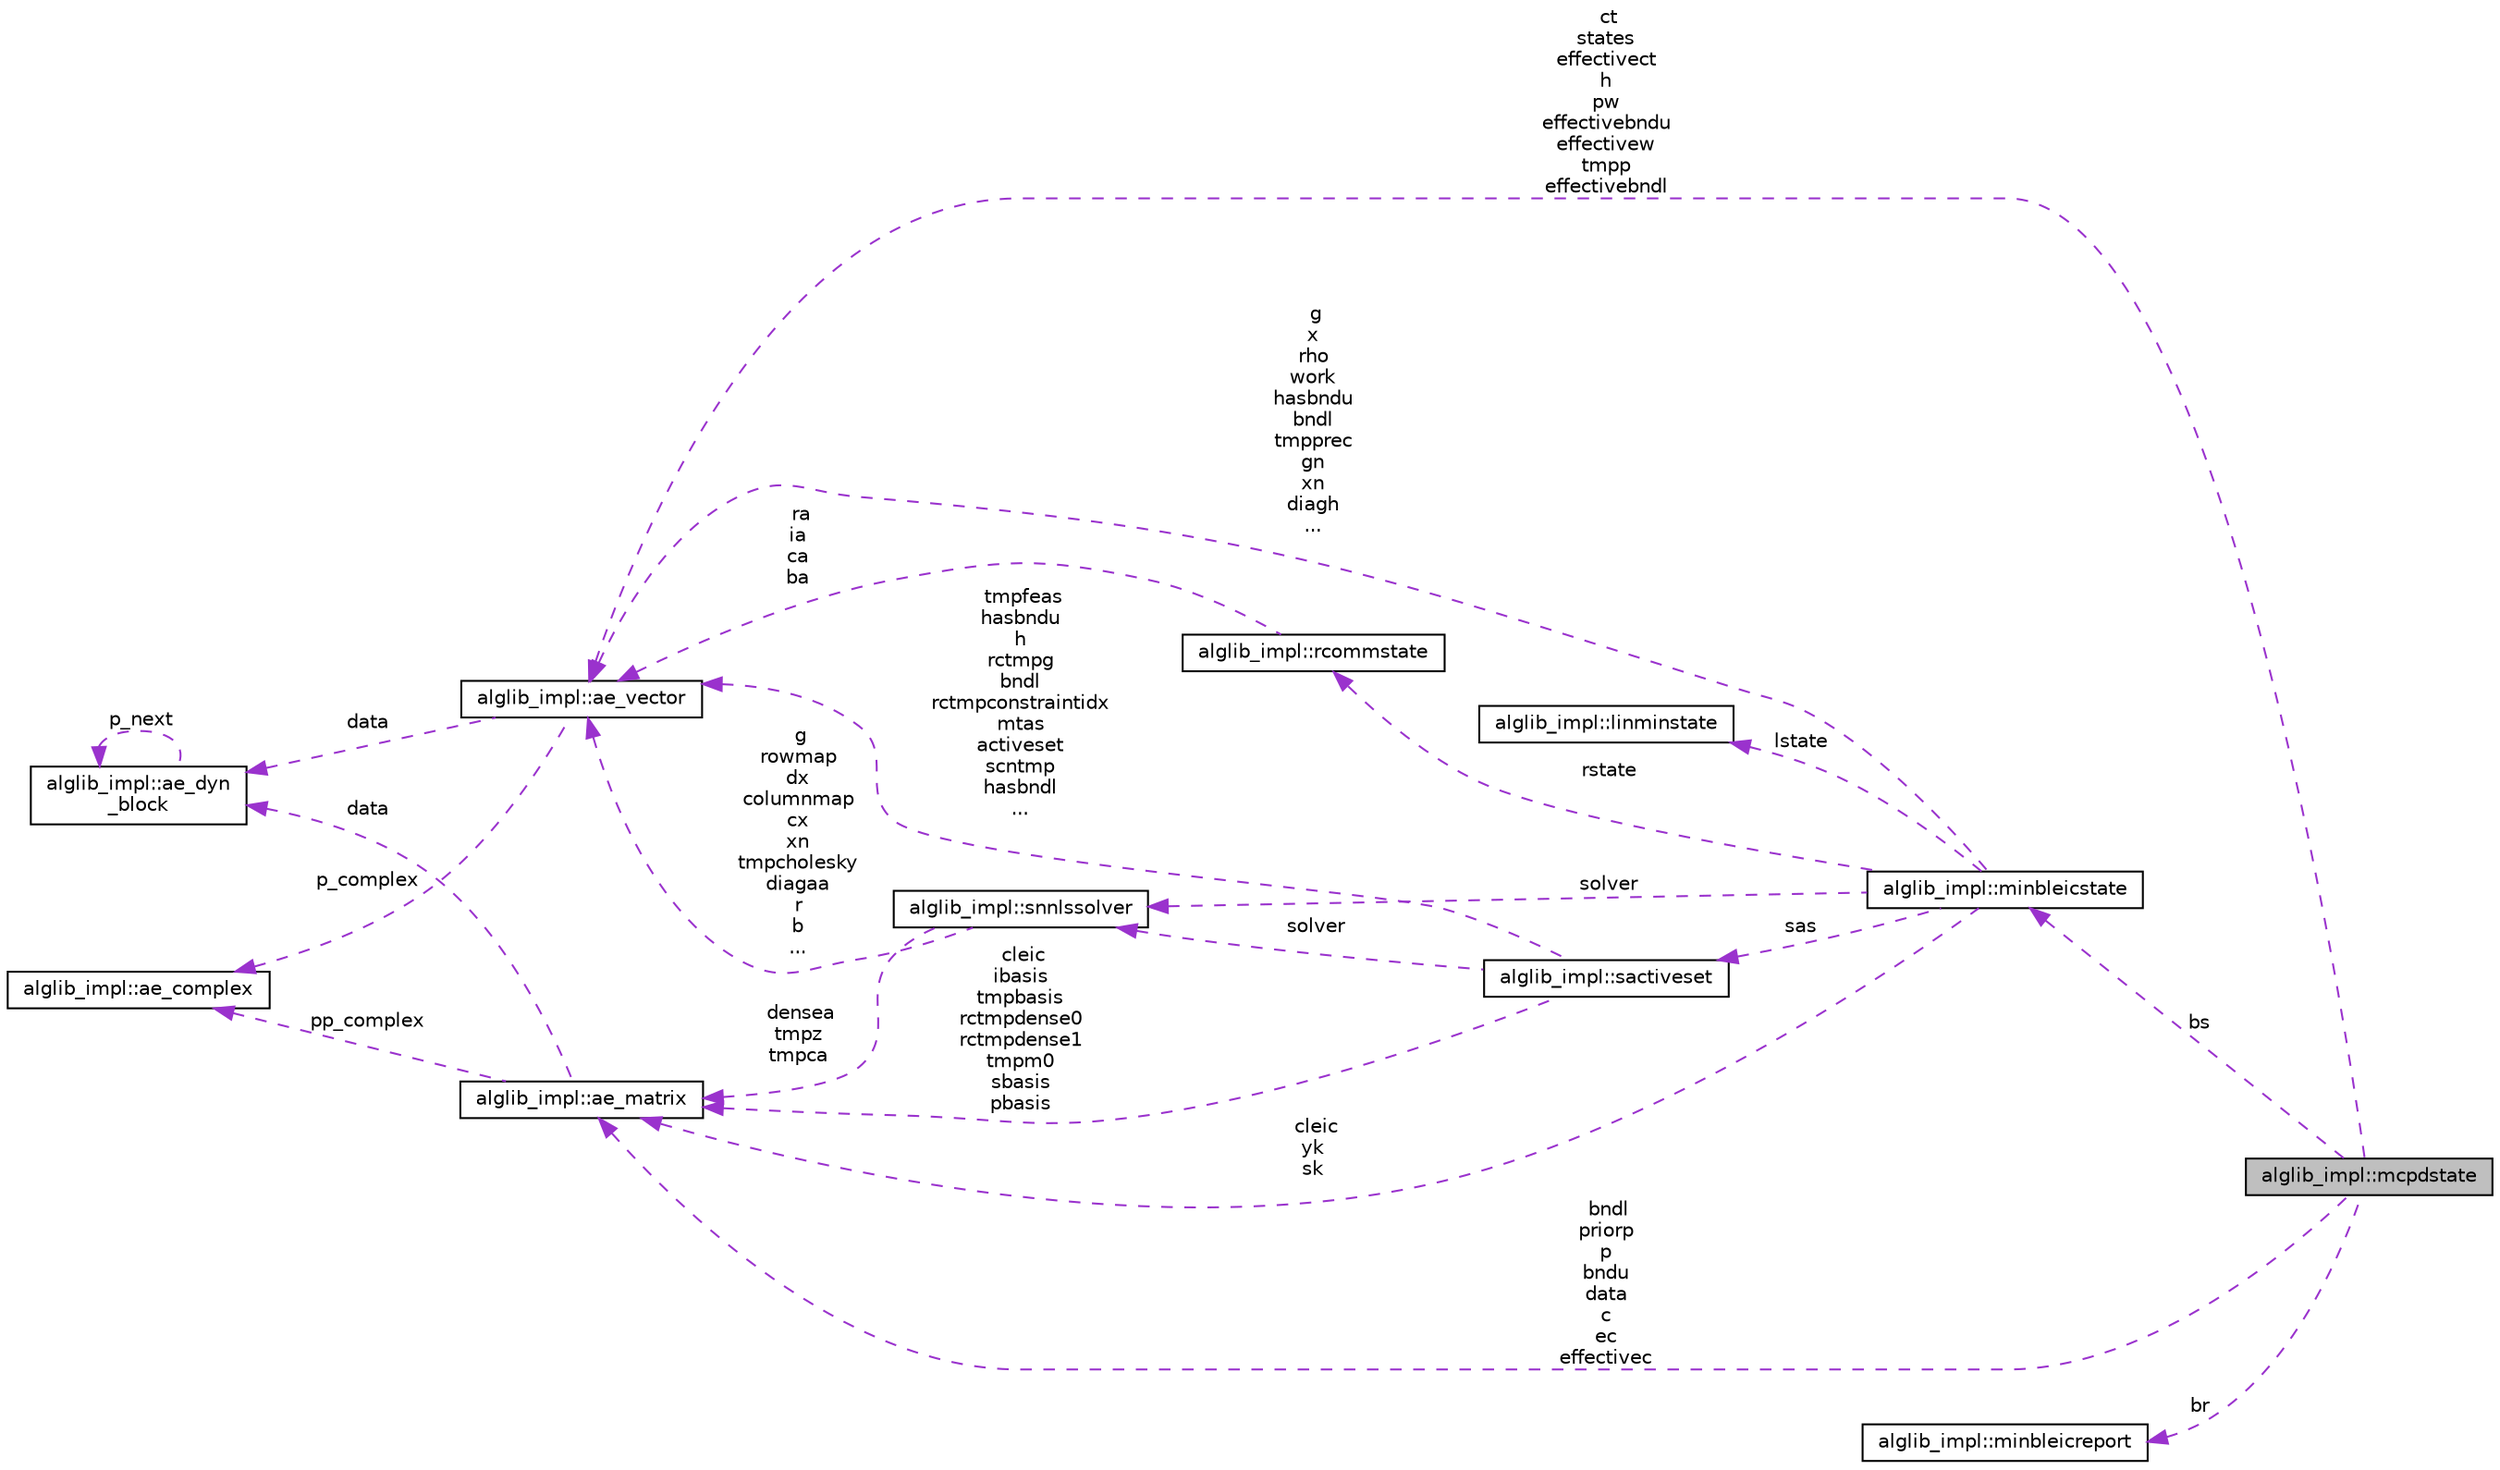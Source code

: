 digraph "alglib_impl::mcpdstate"
{
  edge [fontname="Helvetica",fontsize="10",labelfontname="Helvetica",labelfontsize="10"];
  node [fontname="Helvetica",fontsize="10",shape=record];
  rankdir="LR";
  Node1 [label="alglib_impl::mcpdstate",height=0.2,width=0.4,color="black", fillcolor="grey75", style="filled", fontcolor="black"];
  Node2 -> Node1 [dir="back",color="darkorchid3",fontsize="10",style="dashed",label=" bs" ,fontname="Helvetica"];
  Node2 [label="alglib_impl::minbleicstate",height=0.2,width=0.4,color="black", fillcolor="white", style="filled",URL="$structalglib__impl_1_1minbleicstate.html"];
  Node3 -> Node2 [dir="back",color="darkorchid3",fontsize="10",style="dashed",label=" rstate" ,fontname="Helvetica"];
  Node3 [label="alglib_impl::rcommstate",height=0.2,width=0.4,color="black", fillcolor="white", style="filled",URL="$structalglib__impl_1_1rcommstate.html"];
  Node4 -> Node3 [dir="back",color="darkorchid3",fontsize="10",style="dashed",label=" ra\nia\nca\nba" ,fontname="Helvetica"];
  Node4 [label="alglib_impl::ae_vector",height=0.2,width=0.4,color="black", fillcolor="white", style="filled",URL="$structalglib__impl_1_1ae__vector.html"];
  Node5 -> Node4 [dir="back",color="darkorchid3",fontsize="10",style="dashed",label=" data" ,fontname="Helvetica"];
  Node5 [label="alglib_impl::ae_dyn\l_block",height=0.2,width=0.4,color="black", fillcolor="white", style="filled",URL="$structalglib__impl_1_1ae__dyn__block.html"];
  Node5 -> Node5 [dir="back",color="darkorchid3",fontsize="10",style="dashed",label=" p_next" ,fontname="Helvetica"];
  Node6 -> Node4 [dir="back",color="darkorchid3",fontsize="10",style="dashed",label=" p_complex" ,fontname="Helvetica"];
  Node6 [label="alglib_impl::ae_complex",height=0.2,width=0.4,color="black", fillcolor="white", style="filled",URL="$structalglib__impl_1_1ae__complex.html"];
  Node7 -> Node2 [dir="back",color="darkorchid3",fontsize="10",style="dashed",label=" lstate" ,fontname="Helvetica"];
  Node7 [label="alglib_impl::linminstate",height=0.2,width=0.4,color="black", fillcolor="white", style="filled",URL="$structalglib__impl_1_1linminstate.html"];
  Node8 -> Node2 [dir="back",color="darkorchid3",fontsize="10",style="dashed",label=" solver" ,fontname="Helvetica"];
  Node8 [label="alglib_impl::snnlssolver",height=0.2,width=0.4,color="black", fillcolor="white", style="filled",URL="$structalglib__impl_1_1snnlssolver.html"];
  Node4 -> Node8 [dir="back",color="darkorchid3",fontsize="10",style="dashed",label=" g\nrowmap\ndx\ncolumnmap\ncx\nxn\ntmpcholesky\ndiagaa\nr\nb\n..." ,fontname="Helvetica"];
  Node9 -> Node8 [dir="back",color="darkorchid3",fontsize="10",style="dashed",label=" densea\ntmpz\ntmpca" ,fontname="Helvetica"];
  Node9 [label="alglib_impl::ae_matrix",height=0.2,width=0.4,color="black", fillcolor="white", style="filled",URL="$structalglib__impl_1_1ae__matrix.html"];
  Node5 -> Node9 [dir="back",color="darkorchid3",fontsize="10",style="dashed",label=" data" ,fontname="Helvetica"];
  Node6 -> Node9 [dir="back",color="darkorchid3",fontsize="10",style="dashed",label=" pp_complex" ,fontname="Helvetica"];
  Node10 -> Node2 [dir="back",color="darkorchid3",fontsize="10",style="dashed",label=" sas" ,fontname="Helvetica"];
  Node10 [label="alglib_impl::sactiveset",height=0.2,width=0.4,color="black", fillcolor="white", style="filled",URL="$structalglib__impl_1_1sactiveset.html"];
  Node8 -> Node10 [dir="back",color="darkorchid3",fontsize="10",style="dashed",label=" solver" ,fontname="Helvetica"];
  Node4 -> Node10 [dir="back",color="darkorchid3",fontsize="10",style="dashed",label=" tmpfeas\nhasbndu\nh\nrctmpg\nbndl\nrctmpconstraintidx\nmtas\nactiveset\nscntmp\nhasbndl\n..." ,fontname="Helvetica"];
  Node9 -> Node10 [dir="back",color="darkorchid3",fontsize="10",style="dashed",label=" cleic\nibasis\ntmpbasis\nrctmpdense0\nrctmpdense1\ntmpm0\nsbasis\npbasis" ,fontname="Helvetica"];
  Node4 -> Node2 [dir="back",color="darkorchid3",fontsize="10",style="dashed",label=" g\nx\nrho\nwork\nhasbndu\nbndl\ntmpprec\ngn\nxn\ndiagh\n..." ,fontname="Helvetica"];
  Node9 -> Node2 [dir="back",color="darkorchid3",fontsize="10",style="dashed",label=" cleic\nyk\nsk" ,fontname="Helvetica"];
  Node11 -> Node1 [dir="back",color="darkorchid3",fontsize="10",style="dashed",label=" br" ,fontname="Helvetica"];
  Node11 [label="alglib_impl::minbleicreport",height=0.2,width=0.4,color="black", fillcolor="white", style="filled",URL="$structalglib__impl_1_1minbleicreport.html"];
  Node4 -> Node1 [dir="back",color="darkorchid3",fontsize="10",style="dashed",label=" ct\nstates\neffectivect\nh\npw\neffectivebndu\neffectivew\ntmpp\neffectivebndl" ,fontname="Helvetica"];
  Node9 -> Node1 [dir="back",color="darkorchid3",fontsize="10",style="dashed",label=" bndl\npriorp\np\nbndu\ndata\nc\nec\neffectivec" ,fontname="Helvetica"];
}
